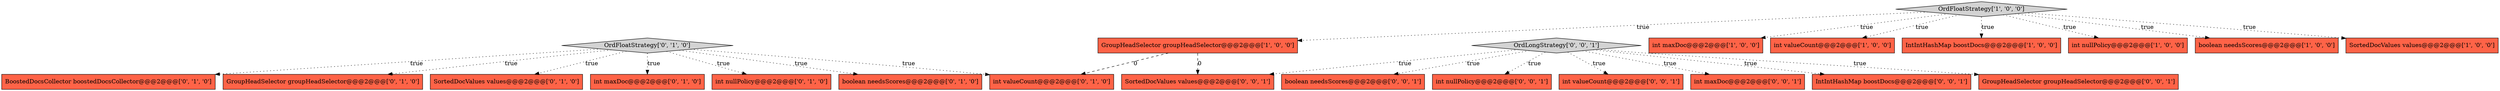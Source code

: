 digraph {
22 [style = filled, label = "GroupHeadSelector groupHeadSelector@@@2@@@['0', '0', '1']", fillcolor = tomato, shape = box image = "AAA0AAABBB3BBB"];
5 [style = filled, label = "int maxDoc@@@2@@@['1', '0', '0']", fillcolor = tomato, shape = box image = "AAA0AAABBB1BBB"];
2 [style = filled, label = "int valueCount@@@2@@@['1', '0', '0']", fillcolor = tomato, shape = box image = "AAA0AAABBB1BBB"];
15 [style = filled, label = "OrdFloatStrategy['0', '1', '0']", fillcolor = lightgray, shape = diamond image = "AAA0AAABBB2BBB"];
23 [style = filled, label = "SortedDocValues values@@@2@@@['0', '0', '1']", fillcolor = tomato, shape = box image = "AAA0AAABBB3BBB"];
8 [style = filled, label = "BoostedDocsCollector boostedDocsCollector@@@2@@@['0', '1', '0']", fillcolor = tomato, shape = box image = "AAA0AAABBB2BBB"];
16 [style = filled, label = "boolean needsScores@@@2@@@['0', '0', '1']", fillcolor = tomato, shape = box image = "AAA0AAABBB3BBB"];
21 [style = filled, label = "int nullPolicy@@@2@@@['0', '0', '1']", fillcolor = tomato, shape = box image = "AAA0AAABBB3BBB"];
20 [style = filled, label = "int valueCount@@@2@@@['0', '0', '1']", fillcolor = tomato, shape = box image = "AAA0AAABBB3BBB"];
6 [style = filled, label = "IntIntHashMap boostDocs@@@2@@@['1', '0', '0']", fillcolor = tomato, shape = box image = "AAA0AAABBB1BBB"];
0 [style = filled, label = "int nullPolicy@@@2@@@['1', '0', '0']", fillcolor = tomato, shape = box image = "AAA0AAABBB1BBB"];
10 [style = filled, label = "GroupHeadSelector groupHeadSelector@@@2@@@['0', '1', '0']", fillcolor = tomato, shape = box image = "AAA0AAABBB2BBB"];
18 [style = filled, label = "int maxDoc@@@2@@@['0', '0', '1']", fillcolor = tomato, shape = box image = "AAA0AAABBB3BBB"];
4 [style = filled, label = "OrdFloatStrategy['1', '0', '0']", fillcolor = lightgray, shape = diamond image = "AAA0AAABBB1BBB"];
14 [style = filled, label = "int valueCount@@@2@@@['0', '1', '0']", fillcolor = tomato, shape = box image = "AAA1AAABBB2BBB"];
7 [style = filled, label = "GroupHeadSelector groupHeadSelector@@@2@@@['1', '0', '0']", fillcolor = tomato, shape = box image = "AAA1AAABBB1BBB"];
9 [style = filled, label = "SortedDocValues values@@@2@@@['0', '1', '0']", fillcolor = tomato, shape = box image = "AAA0AAABBB2BBB"];
13 [style = filled, label = "int maxDoc@@@2@@@['0', '1', '0']", fillcolor = tomato, shape = box image = "AAA0AAABBB2BBB"];
17 [style = filled, label = "OrdLongStrategy['0', '0', '1']", fillcolor = lightgray, shape = diamond image = "AAA0AAABBB3BBB"];
1 [style = filled, label = "boolean needsScores@@@2@@@['1', '0', '0']", fillcolor = tomato, shape = box image = "AAA0AAABBB1BBB"];
3 [style = filled, label = "SortedDocValues values@@@2@@@['1', '0', '0']", fillcolor = tomato, shape = box image = "AAA0AAABBB1BBB"];
19 [style = filled, label = "IntIntHashMap boostDocs@@@2@@@['0', '0', '1']", fillcolor = tomato, shape = box image = "AAA0AAABBB3BBB"];
11 [style = filled, label = "int nullPolicy@@@2@@@['0', '1', '0']", fillcolor = tomato, shape = box image = "AAA0AAABBB2BBB"];
12 [style = filled, label = "boolean needsScores@@@2@@@['0', '1', '0']", fillcolor = tomato, shape = box image = "AAA0AAABBB2BBB"];
4->6 [style = dotted, label="true"];
17->20 [style = dotted, label="true"];
4->5 [style = dotted, label="true"];
7->23 [style = dashed, label="0"];
17->18 [style = dotted, label="true"];
4->1 [style = dotted, label="true"];
7->14 [style = dashed, label="0"];
4->0 [style = dotted, label="true"];
4->7 [style = dotted, label="true"];
15->10 [style = dotted, label="true"];
15->14 [style = dotted, label="true"];
17->23 [style = dotted, label="true"];
15->9 [style = dotted, label="true"];
15->13 [style = dotted, label="true"];
17->16 [style = dotted, label="true"];
4->3 [style = dotted, label="true"];
15->8 [style = dotted, label="true"];
17->19 [style = dotted, label="true"];
15->11 [style = dotted, label="true"];
15->12 [style = dotted, label="true"];
17->22 [style = dotted, label="true"];
17->21 [style = dotted, label="true"];
4->2 [style = dotted, label="true"];
}
